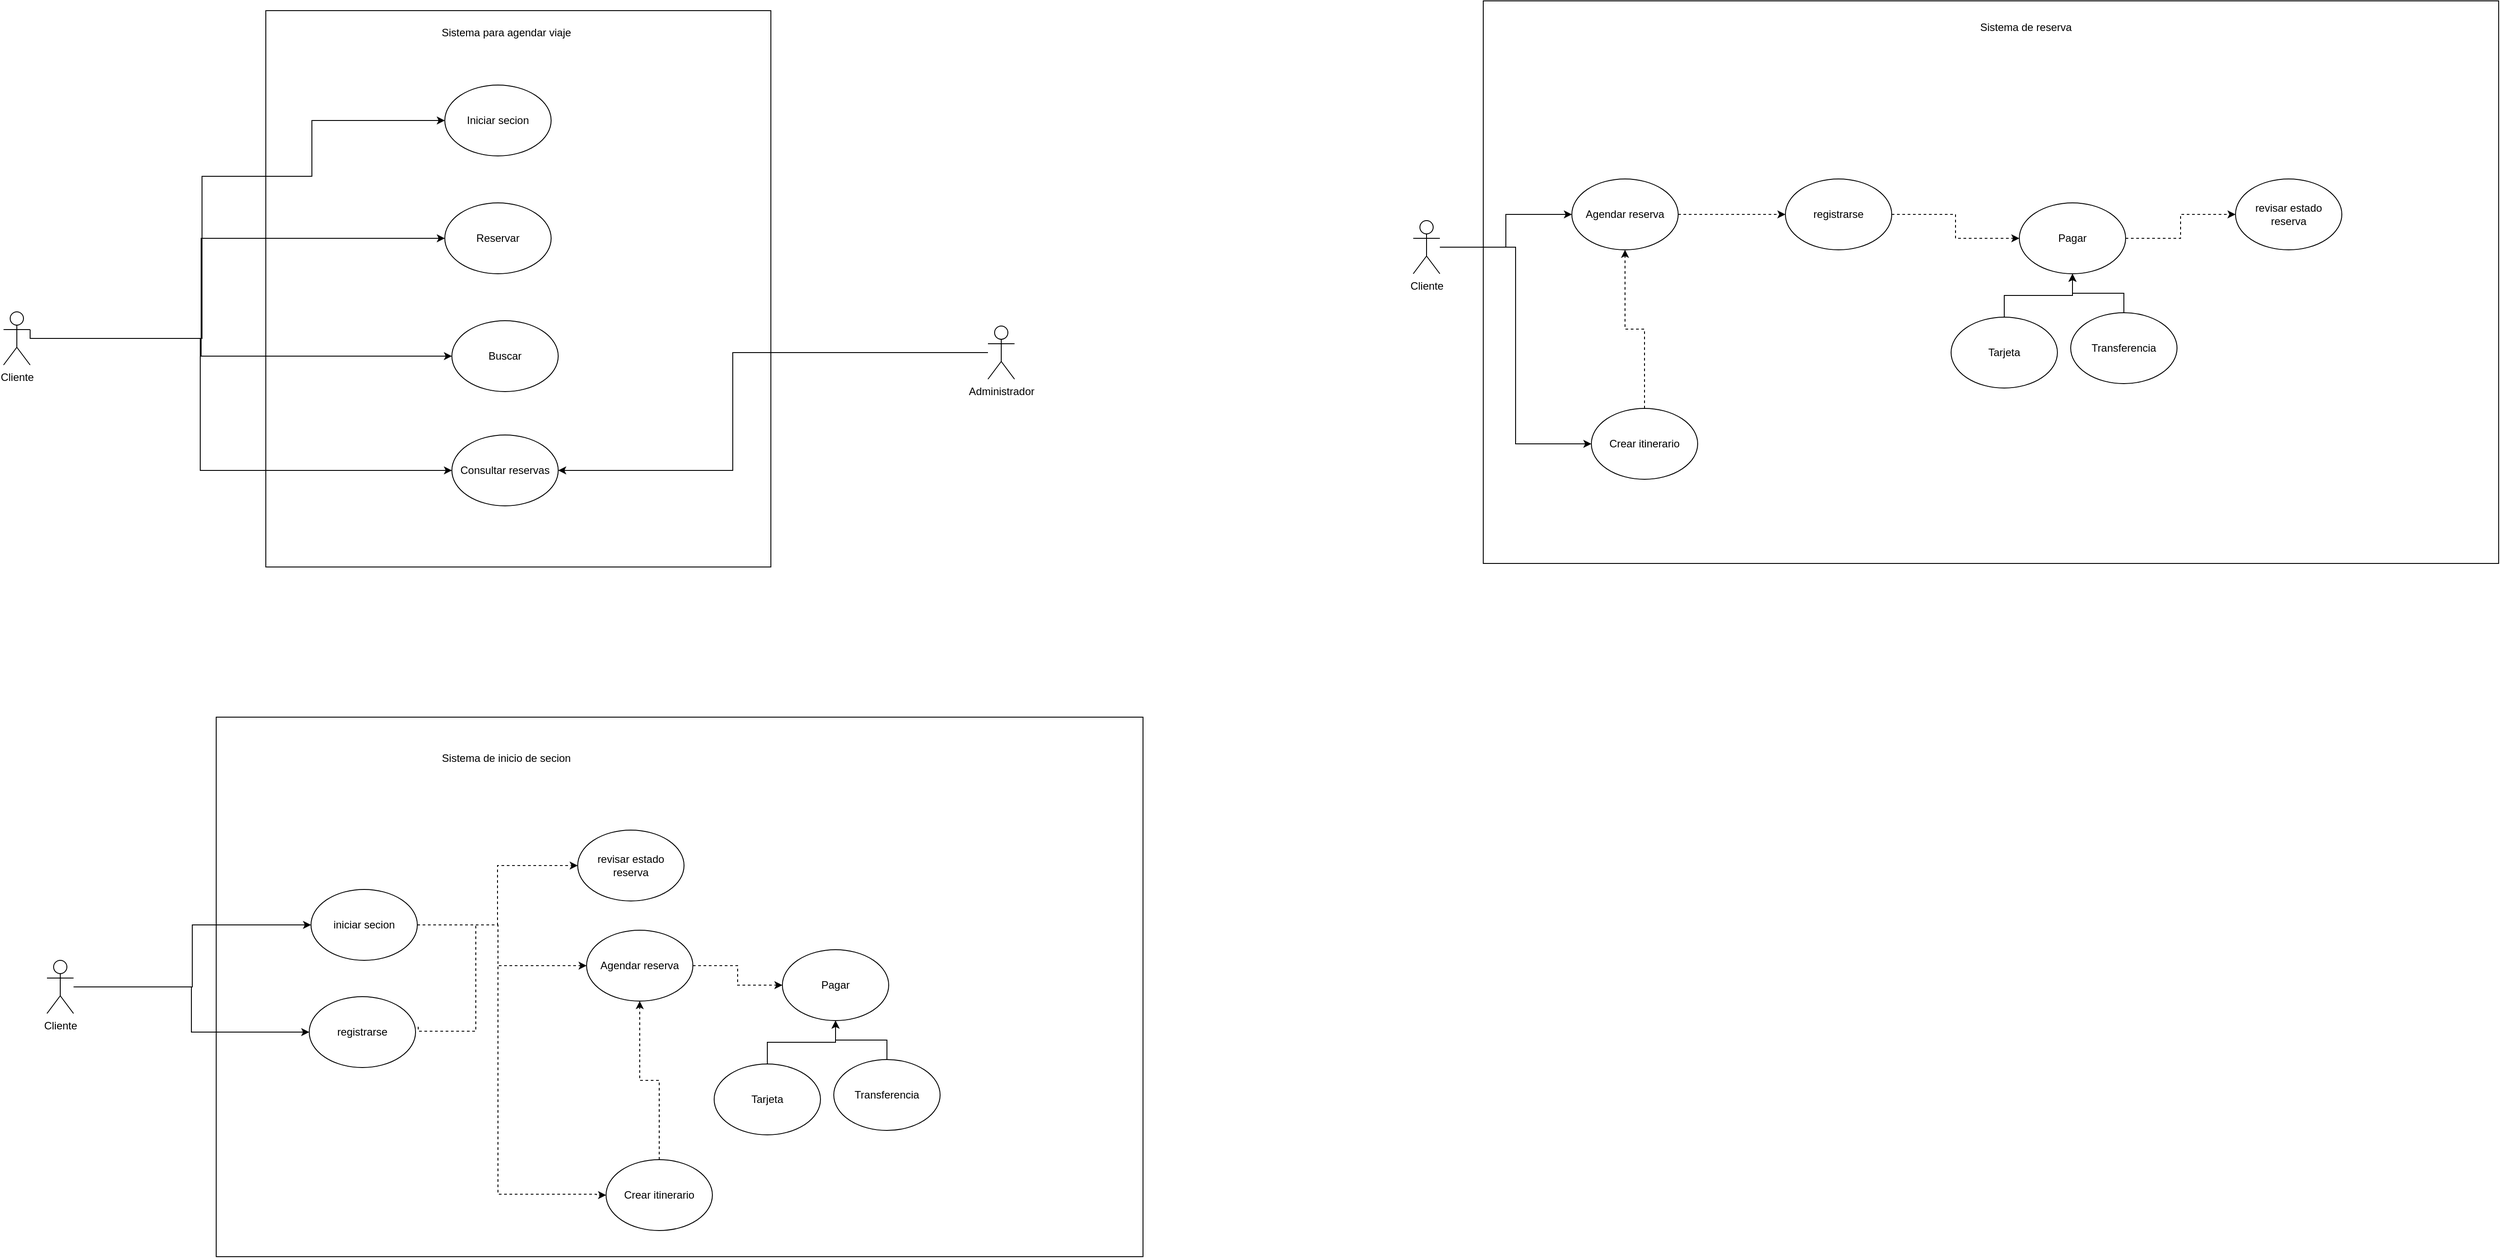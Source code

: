 <mxfile version="24.8.3">
  <diagram name="Página-1" id="wDbXHCgZsaRD1yD6ekFN">
    <mxGraphModel dx="2348" dy="1239" grid="0" gridSize="10" guides="1" tooltips="1" connect="1" arrows="1" fold="1" page="0" pageScale="1" pageWidth="827" pageHeight="1169" math="0" shadow="0">
      <root>
        <mxCell id="0" />
        <mxCell id="1" parent="0" />
        <mxCell id="U0KTLcIbXOTENBuNEpuO-1" value="" style="rounded=0;whiteSpace=wrap;html=1;" parent="1" vertex="1">
          <mxGeometry x="-178" y="-16" width="570" height="628" as="geometry" />
        </mxCell>
        <mxCell id="U0KTLcIbXOTENBuNEpuO-4" style="edgeStyle=orthogonalEdgeStyle;rounded=0;orthogonalLoop=1;jettySize=auto;html=1;exitX=1;exitY=0.333;exitDx=0;exitDy=0;exitPerimeter=0;" parent="1" source="U0KTLcIbXOTENBuNEpuO-2" target="U0KTLcIbXOTENBuNEpuO-3" edge="1">
          <mxGeometry relative="1" as="geometry">
            <Array as="points">
              <mxPoint x="-444" y="354" />
              <mxPoint x="-250" y="354" />
              <mxPoint x="-250" y="171" />
              <mxPoint x="-126" y="171" />
              <mxPoint x="-126" y="108" />
            </Array>
          </mxGeometry>
        </mxCell>
        <mxCell id="U0KTLcIbXOTENBuNEpuO-15" style="edgeStyle=orthogonalEdgeStyle;rounded=0;orthogonalLoop=1;jettySize=auto;html=1;entryX=0;entryY=0.5;entryDx=0;entryDy=0;" parent="1" source="U0KTLcIbXOTENBuNEpuO-2" target="U0KTLcIbXOTENBuNEpuO-5" edge="1">
          <mxGeometry relative="1" as="geometry">
            <Array as="points">
              <mxPoint x="-251" y="354" />
              <mxPoint x="-251" y="241" />
            </Array>
          </mxGeometry>
        </mxCell>
        <mxCell id="U0KTLcIbXOTENBuNEpuO-16" style="edgeStyle=orthogonalEdgeStyle;rounded=0;orthogonalLoop=1;jettySize=auto;html=1;entryX=0;entryY=0.5;entryDx=0;entryDy=0;" parent="1" source="U0KTLcIbXOTENBuNEpuO-2" target="U0KTLcIbXOTENBuNEpuO-6" edge="1">
          <mxGeometry relative="1" as="geometry">
            <Array as="points">
              <mxPoint x="-251" y="354" />
              <mxPoint x="-251" y="374" />
            </Array>
          </mxGeometry>
        </mxCell>
        <mxCell id="U0KTLcIbXOTENBuNEpuO-17" style="edgeStyle=orthogonalEdgeStyle;rounded=0;orthogonalLoop=1;jettySize=auto;html=1;entryX=0;entryY=0.5;entryDx=0;entryDy=0;" parent="1" source="U0KTLcIbXOTENBuNEpuO-2" target="U0KTLcIbXOTENBuNEpuO-7" edge="1">
          <mxGeometry relative="1" as="geometry">
            <Array as="points">
              <mxPoint x="-252" y="354" />
              <mxPoint x="-252" y="503" />
            </Array>
          </mxGeometry>
        </mxCell>
        <mxCell id="U0KTLcIbXOTENBuNEpuO-2" value="Cliente" style="shape=umlActor;verticalLabelPosition=bottom;verticalAlign=top;html=1;outlineConnect=0;" parent="1" vertex="1">
          <mxGeometry x="-474" y="324" width="30" height="60" as="geometry" />
        </mxCell>
        <mxCell id="U0KTLcIbXOTENBuNEpuO-3" value="Iniciar secion" style="ellipse;whiteSpace=wrap;html=1;" parent="1" vertex="1">
          <mxGeometry x="24" y="68" width="120" height="80" as="geometry" />
        </mxCell>
        <mxCell id="U0KTLcIbXOTENBuNEpuO-5" value="Reservar" style="ellipse;whiteSpace=wrap;html=1;" parent="1" vertex="1">
          <mxGeometry x="24" y="201" width="120" height="80" as="geometry" />
        </mxCell>
        <mxCell id="U0KTLcIbXOTENBuNEpuO-6" value="Buscar" style="ellipse;whiteSpace=wrap;html=1;" parent="1" vertex="1">
          <mxGeometry x="32" y="334" width="120" height="80" as="geometry" />
        </mxCell>
        <mxCell id="U0KTLcIbXOTENBuNEpuO-7" value="Consultar reservas" style="ellipse;whiteSpace=wrap;html=1;" parent="1" vertex="1">
          <mxGeometry x="32" y="463" width="120" height="80" as="geometry" />
        </mxCell>
        <mxCell id="U0KTLcIbXOTENBuNEpuO-21" style="edgeStyle=orthogonalEdgeStyle;rounded=0;orthogonalLoop=1;jettySize=auto;html=1;entryX=1;entryY=0.5;entryDx=0;entryDy=0;" parent="1" source="U0KTLcIbXOTENBuNEpuO-9" target="U0KTLcIbXOTENBuNEpuO-7" edge="1">
          <mxGeometry relative="1" as="geometry">
            <Array as="points">
              <mxPoint x="349" y="370" />
              <mxPoint x="349" y="503" />
            </Array>
          </mxGeometry>
        </mxCell>
        <mxCell id="U0KTLcIbXOTENBuNEpuO-9" value="Administrador" style="shape=umlActor;verticalLabelPosition=bottom;verticalAlign=top;html=1;outlineConnect=0;" parent="1" vertex="1">
          <mxGeometry x="637" y="340" width="30" height="60" as="geometry" />
        </mxCell>
        <mxCell id="U0KTLcIbXOTENBuNEpuO-20" value="Sistema para agendar viaje" style="text;html=1;align=center;verticalAlign=middle;resizable=0;points=[];autosize=1;strokeColor=none;fillColor=none;" parent="1" vertex="1">
          <mxGeometry x="10.5" y="-4" width="164" height="26" as="geometry" />
        </mxCell>
        <mxCell id="U0KTLcIbXOTENBuNEpuO-23" value="" style="rounded=0;whiteSpace=wrap;html=1;" parent="1" vertex="1">
          <mxGeometry x="-234" y="781.5" width="1046" height="609" as="geometry" />
        </mxCell>
        <mxCell id="U0KTLcIbXOTENBuNEpuO-24" value="Sistema de inicio de secion" style="text;html=1;align=center;verticalAlign=middle;resizable=0;points=[];autosize=1;strokeColor=none;fillColor=none;" parent="1" vertex="1">
          <mxGeometry x="11" y="815" width="163" height="26" as="geometry" />
        </mxCell>
        <mxCell id="U0KTLcIbXOTENBuNEpuO-30" style="edgeStyle=orthogonalEdgeStyle;rounded=0;orthogonalLoop=1;jettySize=auto;html=1;entryX=0;entryY=0.5;entryDx=0;entryDy=0;" parent="1" source="U0KTLcIbXOTENBuNEpuO-25" target="U0KTLcIbXOTENBuNEpuO-26" edge="1">
          <mxGeometry relative="1" as="geometry" />
        </mxCell>
        <mxCell id="U0KTLcIbXOTENBuNEpuO-31" style="edgeStyle=orthogonalEdgeStyle;rounded=0;orthogonalLoop=1;jettySize=auto;html=1;" parent="1" source="U0KTLcIbXOTENBuNEpuO-25" target="U0KTLcIbXOTENBuNEpuO-27" edge="1">
          <mxGeometry relative="1" as="geometry" />
        </mxCell>
        <mxCell id="U0KTLcIbXOTENBuNEpuO-25" value="Cliente" style="shape=umlActor;verticalLabelPosition=bottom;verticalAlign=top;html=1;outlineConnect=0;" parent="1" vertex="1">
          <mxGeometry x="-425" y="1056" width="30" height="60" as="geometry" />
        </mxCell>
        <mxCell id="U0KTLcIbXOTENBuNEpuO-32" style="edgeStyle=orthogonalEdgeStyle;rounded=0;orthogonalLoop=1;jettySize=auto;html=1;entryX=0;entryY=0.5;entryDx=0;entryDy=0;dashed=1;" parent="1" source="U0KTLcIbXOTENBuNEpuO-26" target="U0KTLcIbXOTENBuNEpuO-29" edge="1">
          <mxGeometry relative="1" as="geometry" />
        </mxCell>
        <mxCell id="U0KTLcIbXOTENBuNEpuO-34" style="edgeStyle=orthogonalEdgeStyle;rounded=0;orthogonalLoop=1;jettySize=auto;html=1;dashed=1;" parent="1" source="U0KTLcIbXOTENBuNEpuO-26" target="U0KTLcIbXOTENBuNEpuO-33" edge="1">
          <mxGeometry relative="1" as="geometry">
            <Array as="points">
              <mxPoint x="84" y="1016" />
              <mxPoint x="84" y="1062" />
            </Array>
          </mxGeometry>
        </mxCell>
        <mxCell id="U0KTLcIbXOTENBuNEpuO-43" style="edgeStyle=orthogonalEdgeStyle;rounded=0;orthogonalLoop=1;jettySize=auto;html=1;entryX=0;entryY=0.5;entryDx=0;entryDy=0;dashed=1;" parent="1" source="U0KTLcIbXOTENBuNEpuO-26" target="U0KTLcIbXOTENBuNEpuO-42" edge="1">
          <mxGeometry relative="1" as="geometry">
            <Array as="points">
              <mxPoint x="84" y="1016" />
              <mxPoint x="84" y="1320" />
              <mxPoint x="195" y="1320" />
            </Array>
          </mxGeometry>
        </mxCell>
        <mxCell id="U0KTLcIbXOTENBuNEpuO-26" value="iniciar secion" style="ellipse;whiteSpace=wrap;html=1;" parent="1" vertex="1">
          <mxGeometry x="-127" y="976" width="120" height="80" as="geometry" />
        </mxCell>
        <mxCell id="U0KTLcIbXOTENBuNEpuO-41" style="edgeStyle=orthogonalEdgeStyle;rounded=0;orthogonalLoop=1;jettySize=auto;html=1;endArrow=none;endFill=0;dashed=1;exitX=1.025;exitY=0.425;exitDx=0;exitDy=0;exitPerimeter=0;" parent="1" source="U0KTLcIbXOTENBuNEpuO-27" edge="1">
          <mxGeometry relative="1" as="geometry">
            <mxPoint x="58" y="1016" as="targetPoint" />
            <mxPoint x="-35" y="1136" as="sourcePoint" />
            <Array as="points">
              <mxPoint x="-6" y="1136" />
              <mxPoint x="59" y="1136" />
            </Array>
          </mxGeometry>
        </mxCell>
        <mxCell id="U0KTLcIbXOTENBuNEpuO-27" value="registrarse" style="ellipse;whiteSpace=wrap;html=1;" parent="1" vertex="1">
          <mxGeometry x="-129" y="1097" width="120" height="80" as="geometry" />
        </mxCell>
        <mxCell id="U0KTLcIbXOTENBuNEpuO-29" value="revisar estado reserva" style="ellipse;whiteSpace=wrap;html=1;" parent="1" vertex="1">
          <mxGeometry x="174" y="909" width="120" height="80" as="geometry" />
        </mxCell>
        <mxCell id="U0KTLcIbXOTENBuNEpuO-36" style="edgeStyle=orthogonalEdgeStyle;rounded=0;orthogonalLoop=1;jettySize=auto;html=1;entryX=0;entryY=0.5;entryDx=0;entryDy=0;dashed=1;" parent="1" source="U0KTLcIbXOTENBuNEpuO-33" target="U0KTLcIbXOTENBuNEpuO-35" edge="1">
          <mxGeometry relative="1" as="geometry" />
        </mxCell>
        <mxCell id="U0KTLcIbXOTENBuNEpuO-33" value="Agendar reserva" style="ellipse;whiteSpace=wrap;html=1;" parent="1" vertex="1">
          <mxGeometry x="184" y="1022" width="120" height="80" as="geometry" />
        </mxCell>
        <mxCell id="U0KTLcIbXOTENBuNEpuO-35" value="Pagar" style="ellipse;whiteSpace=wrap;html=1;" parent="1" vertex="1">
          <mxGeometry x="405" y="1044" width="120" height="80" as="geometry" />
        </mxCell>
        <mxCell id="U0KTLcIbXOTENBuNEpuO-39" style="edgeStyle=orthogonalEdgeStyle;rounded=0;orthogonalLoop=1;jettySize=auto;html=1;" parent="1" source="U0KTLcIbXOTENBuNEpuO-37" target="U0KTLcIbXOTENBuNEpuO-35" edge="1">
          <mxGeometry relative="1" as="geometry" />
        </mxCell>
        <mxCell id="U0KTLcIbXOTENBuNEpuO-37" value="Tarjeta" style="ellipse;whiteSpace=wrap;html=1;" parent="1" vertex="1">
          <mxGeometry x="328" y="1173" width="120" height="80" as="geometry" />
        </mxCell>
        <mxCell id="U0KTLcIbXOTENBuNEpuO-40" style="edgeStyle=orthogonalEdgeStyle;rounded=0;orthogonalLoop=1;jettySize=auto;html=1;entryX=0.5;entryY=1;entryDx=0;entryDy=0;" parent="1" source="U0KTLcIbXOTENBuNEpuO-38" target="U0KTLcIbXOTENBuNEpuO-35" edge="1">
          <mxGeometry relative="1" as="geometry" />
        </mxCell>
        <mxCell id="U0KTLcIbXOTENBuNEpuO-38" value="Transferencia" style="ellipse;whiteSpace=wrap;html=1;" parent="1" vertex="1">
          <mxGeometry x="463" y="1168" width="120" height="80" as="geometry" />
        </mxCell>
        <mxCell id="U0KTLcIbXOTENBuNEpuO-46" style="edgeStyle=orthogonalEdgeStyle;rounded=0;orthogonalLoop=1;jettySize=auto;html=1;entryX=0.5;entryY=1;entryDx=0;entryDy=0;dashed=1;" parent="1" source="U0KTLcIbXOTENBuNEpuO-42" target="U0KTLcIbXOTENBuNEpuO-33" edge="1">
          <mxGeometry relative="1" as="geometry" />
        </mxCell>
        <mxCell id="U0KTLcIbXOTENBuNEpuO-42" value="Crear itinerario" style="ellipse;whiteSpace=wrap;html=1;" parent="1" vertex="1">
          <mxGeometry x="206" y="1281" width="120" height="80" as="geometry" />
        </mxCell>
        <mxCell id="GpWR1uKTfw1w7US9zmOg-1" value="" style="rounded=0;whiteSpace=wrap;html=1;" vertex="1" parent="1">
          <mxGeometry x="1196" y="-27" width="1146" height="635" as="geometry" />
        </mxCell>
        <mxCell id="GpWR1uKTfw1w7US9zmOg-16" style="edgeStyle=orthogonalEdgeStyle;rounded=0;orthogonalLoop=1;jettySize=auto;html=1;" edge="1" parent="1" source="GpWR1uKTfw1w7US9zmOg-2" target="GpWR1uKTfw1w7US9zmOg-8">
          <mxGeometry relative="1" as="geometry" />
        </mxCell>
        <mxCell id="GpWR1uKTfw1w7US9zmOg-17" style="edgeStyle=orthogonalEdgeStyle;rounded=0;orthogonalLoop=1;jettySize=auto;html=1;entryX=0;entryY=0.5;entryDx=0;entryDy=0;" edge="1" parent="1" source="GpWR1uKTfw1w7US9zmOg-2" target="GpWR1uKTfw1w7US9zmOg-15">
          <mxGeometry relative="1" as="geometry" />
        </mxCell>
        <mxCell id="GpWR1uKTfw1w7US9zmOg-2" value="Cliente" style="shape=umlActor;verticalLabelPosition=bottom;verticalAlign=top;html=1;outlineConnect=0;" vertex="1" parent="1">
          <mxGeometry x="1117" y="221" width="30" height="60" as="geometry" />
        </mxCell>
        <mxCell id="GpWR1uKTfw1w7US9zmOg-6" value="revisar estado reserva" style="ellipse;whiteSpace=wrap;html=1;" vertex="1" parent="1">
          <mxGeometry x="2045" y="174" width="120" height="80" as="geometry" />
        </mxCell>
        <mxCell id="GpWR1uKTfw1w7US9zmOg-7" style="edgeStyle=orthogonalEdgeStyle;rounded=0;orthogonalLoop=1;jettySize=auto;html=1;entryX=0;entryY=0.5;entryDx=0;entryDy=0;dashed=1;" edge="1" parent="1" source="GpWR1uKTfw1w7US9zmOg-19" target="GpWR1uKTfw1w7US9zmOg-9">
          <mxGeometry relative="1" as="geometry">
            <mxPoint x="1700.0" y="219.067" as="sourcePoint" />
          </mxGeometry>
        </mxCell>
        <mxCell id="GpWR1uKTfw1w7US9zmOg-20" style="edgeStyle=orthogonalEdgeStyle;rounded=0;orthogonalLoop=1;jettySize=auto;html=1;dashed=1;" edge="1" parent="1" source="GpWR1uKTfw1w7US9zmOg-8" target="GpWR1uKTfw1w7US9zmOg-19">
          <mxGeometry relative="1" as="geometry" />
        </mxCell>
        <mxCell id="GpWR1uKTfw1w7US9zmOg-8" value="Agendar reserva" style="ellipse;whiteSpace=wrap;html=1;" vertex="1" parent="1">
          <mxGeometry x="1296" y="174" width="120" height="80" as="geometry" />
        </mxCell>
        <mxCell id="GpWR1uKTfw1w7US9zmOg-18" style="edgeStyle=orthogonalEdgeStyle;rounded=0;orthogonalLoop=1;jettySize=auto;html=1;dashed=1;" edge="1" parent="1" source="GpWR1uKTfw1w7US9zmOg-9" target="GpWR1uKTfw1w7US9zmOg-6">
          <mxGeometry relative="1" as="geometry" />
        </mxCell>
        <mxCell id="GpWR1uKTfw1w7US9zmOg-9" value="Pagar" style="ellipse;whiteSpace=wrap;html=1;" vertex="1" parent="1">
          <mxGeometry x="1801" y="201" width="120" height="80" as="geometry" />
        </mxCell>
        <mxCell id="GpWR1uKTfw1w7US9zmOg-10" style="edgeStyle=orthogonalEdgeStyle;rounded=0;orthogonalLoop=1;jettySize=auto;html=1;" edge="1" parent="1" source="GpWR1uKTfw1w7US9zmOg-11" target="GpWR1uKTfw1w7US9zmOg-9">
          <mxGeometry relative="1" as="geometry" />
        </mxCell>
        <mxCell id="GpWR1uKTfw1w7US9zmOg-11" value="Tarjeta" style="ellipse;whiteSpace=wrap;html=1;" vertex="1" parent="1">
          <mxGeometry x="1724" y="330" width="120" height="80" as="geometry" />
        </mxCell>
        <mxCell id="GpWR1uKTfw1w7US9zmOg-12" style="edgeStyle=orthogonalEdgeStyle;rounded=0;orthogonalLoop=1;jettySize=auto;html=1;entryX=0.5;entryY=1;entryDx=0;entryDy=0;" edge="1" parent="1" source="GpWR1uKTfw1w7US9zmOg-13" target="GpWR1uKTfw1w7US9zmOg-9">
          <mxGeometry relative="1" as="geometry" />
        </mxCell>
        <mxCell id="GpWR1uKTfw1w7US9zmOg-13" value="Transferencia" style="ellipse;whiteSpace=wrap;html=1;" vertex="1" parent="1">
          <mxGeometry x="1859" y="325" width="120" height="80" as="geometry" />
        </mxCell>
        <mxCell id="GpWR1uKTfw1w7US9zmOg-14" style="edgeStyle=orthogonalEdgeStyle;rounded=0;orthogonalLoop=1;jettySize=auto;html=1;entryX=0.5;entryY=1;entryDx=0;entryDy=0;dashed=1;" edge="1" parent="1" source="GpWR1uKTfw1w7US9zmOg-15" target="GpWR1uKTfw1w7US9zmOg-8">
          <mxGeometry relative="1" as="geometry" />
        </mxCell>
        <mxCell id="GpWR1uKTfw1w7US9zmOg-15" value="Crear itinerario" style="ellipse;whiteSpace=wrap;html=1;" vertex="1" parent="1">
          <mxGeometry x="1318" y="433" width="120" height="80" as="geometry" />
        </mxCell>
        <mxCell id="GpWR1uKTfw1w7US9zmOg-19" value="registrarse" style="ellipse;whiteSpace=wrap;html=1;" vertex="1" parent="1">
          <mxGeometry x="1537" y="174" width="120" height="80" as="geometry" />
        </mxCell>
        <mxCell id="GpWR1uKTfw1w7US9zmOg-21" value="Sistema de reserva" style="text;html=1;align=center;verticalAlign=middle;resizable=0;points=[];autosize=1;strokeColor=none;fillColor=none;" vertex="1" parent="1">
          <mxGeometry x="1747" y="-10" width="121" height="26" as="geometry" />
        </mxCell>
      </root>
    </mxGraphModel>
  </diagram>
</mxfile>
